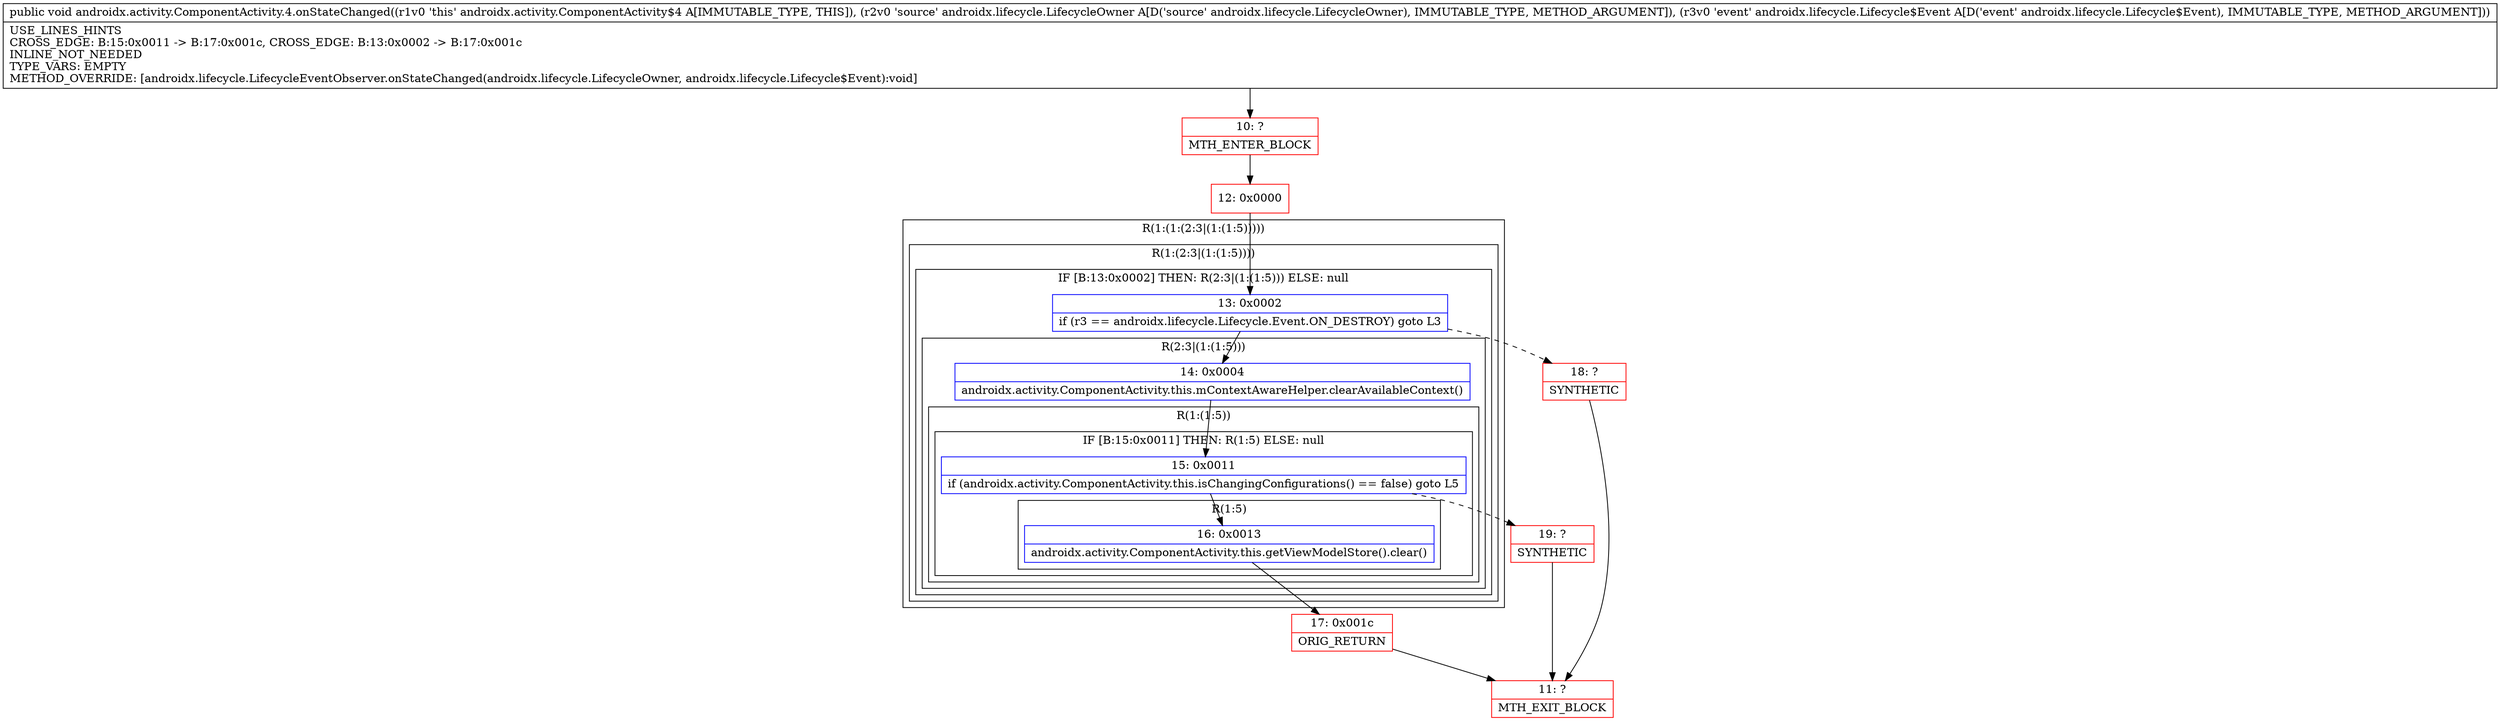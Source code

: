 digraph "CFG forandroidx.activity.ComponentActivity.4.onStateChanged(Landroidx\/lifecycle\/LifecycleOwner;Landroidx\/lifecycle\/Lifecycle$Event;)V" {
subgraph cluster_Region_2076094287 {
label = "R(1:(1:(2:3|(1:(1:5)))))";
node [shape=record,color=blue];
subgraph cluster_Region_66057445 {
label = "R(1:(2:3|(1:(1:5))))";
node [shape=record,color=blue];
subgraph cluster_IfRegion_1336488015 {
label = "IF [B:13:0x0002] THEN: R(2:3|(1:(1:5))) ELSE: null";
node [shape=record,color=blue];
Node_13 [shape=record,label="{13\:\ 0x0002|if (r3 == androidx.lifecycle.Lifecycle.Event.ON_DESTROY) goto L3\l}"];
subgraph cluster_Region_362832214 {
label = "R(2:3|(1:(1:5)))";
node [shape=record,color=blue];
Node_14 [shape=record,label="{14\:\ 0x0004|androidx.activity.ComponentActivity.this.mContextAwareHelper.clearAvailableContext()\l}"];
subgraph cluster_Region_459960442 {
label = "R(1:(1:5))";
node [shape=record,color=blue];
subgraph cluster_IfRegion_1742661422 {
label = "IF [B:15:0x0011] THEN: R(1:5) ELSE: null";
node [shape=record,color=blue];
Node_15 [shape=record,label="{15\:\ 0x0011|if (androidx.activity.ComponentActivity.this.isChangingConfigurations() == false) goto L5\l}"];
subgraph cluster_Region_1643354322 {
label = "R(1:5)";
node [shape=record,color=blue];
Node_16 [shape=record,label="{16\:\ 0x0013|androidx.activity.ComponentActivity.this.getViewModelStore().clear()\l}"];
}
}
}
}
}
}
}
Node_10 [shape=record,color=red,label="{10\:\ ?|MTH_ENTER_BLOCK\l}"];
Node_12 [shape=record,color=red,label="{12\:\ 0x0000}"];
Node_17 [shape=record,color=red,label="{17\:\ 0x001c|ORIG_RETURN\l}"];
Node_11 [shape=record,color=red,label="{11\:\ ?|MTH_EXIT_BLOCK\l}"];
Node_19 [shape=record,color=red,label="{19\:\ ?|SYNTHETIC\l}"];
Node_18 [shape=record,color=red,label="{18\:\ ?|SYNTHETIC\l}"];
MethodNode[shape=record,label="{public void androidx.activity.ComponentActivity.4.onStateChanged((r1v0 'this' androidx.activity.ComponentActivity$4 A[IMMUTABLE_TYPE, THIS]), (r2v0 'source' androidx.lifecycle.LifecycleOwner A[D('source' androidx.lifecycle.LifecycleOwner), IMMUTABLE_TYPE, METHOD_ARGUMENT]), (r3v0 'event' androidx.lifecycle.Lifecycle$Event A[D('event' androidx.lifecycle.Lifecycle$Event), IMMUTABLE_TYPE, METHOD_ARGUMENT]))  | USE_LINES_HINTS\lCROSS_EDGE: B:15:0x0011 \-\> B:17:0x001c, CROSS_EDGE: B:13:0x0002 \-\> B:17:0x001c\lINLINE_NOT_NEEDED\lTYPE_VARS: EMPTY\lMETHOD_OVERRIDE: [androidx.lifecycle.LifecycleEventObserver.onStateChanged(androidx.lifecycle.LifecycleOwner, androidx.lifecycle.Lifecycle$Event):void]\l}"];
MethodNode -> Node_10;Node_13 -> Node_14;
Node_13 -> Node_18[style=dashed];
Node_14 -> Node_15;
Node_15 -> Node_16;
Node_15 -> Node_19[style=dashed];
Node_16 -> Node_17;
Node_10 -> Node_12;
Node_12 -> Node_13;
Node_17 -> Node_11;
Node_19 -> Node_11;
Node_18 -> Node_11;
}

